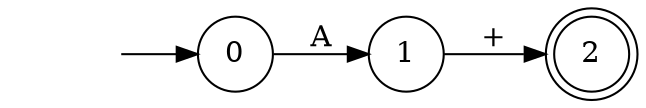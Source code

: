 digraph AFD {
    rankdir=LR;
    node [shape = circle];
    2 [shape=doublecircle];
    start [shape=plaintext,label=""];
    start -> 0;
    0 -> 1 [label="A"];
    1 -> 2 [label="+"];
}
